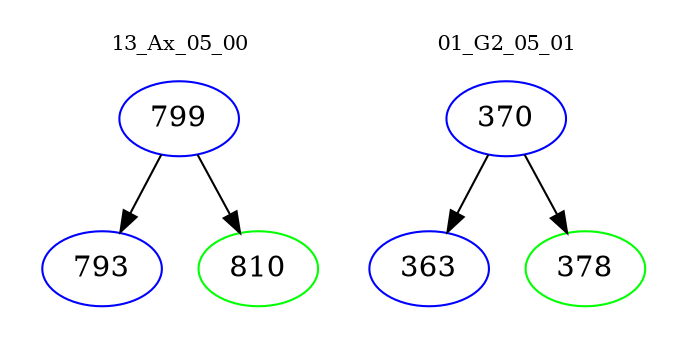 digraph{
subgraph cluster_0 {
color = white
label = "13_Ax_05_00";
fontsize=10;
T0_799 [label="799", color="blue"]
T0_799 -> T0_793 [color="black"]
T0_793 [label="793", color="blue"]
T0_799 -> T0_810 [color="black"]
T0_810 [label="810", color="green"]
}
subgraph cluster_1 {
color = white
label = "01_G2_05_01";
fontsize=10;
T1_370 [label="370", color="blue"]
T1_370 -> T1_363 [color="black"]
T1_363 [label="363", color="blue"]
T1_370 -> T1_378 [color="black"]
T1_378 [label="378", color="green"]
}
}
